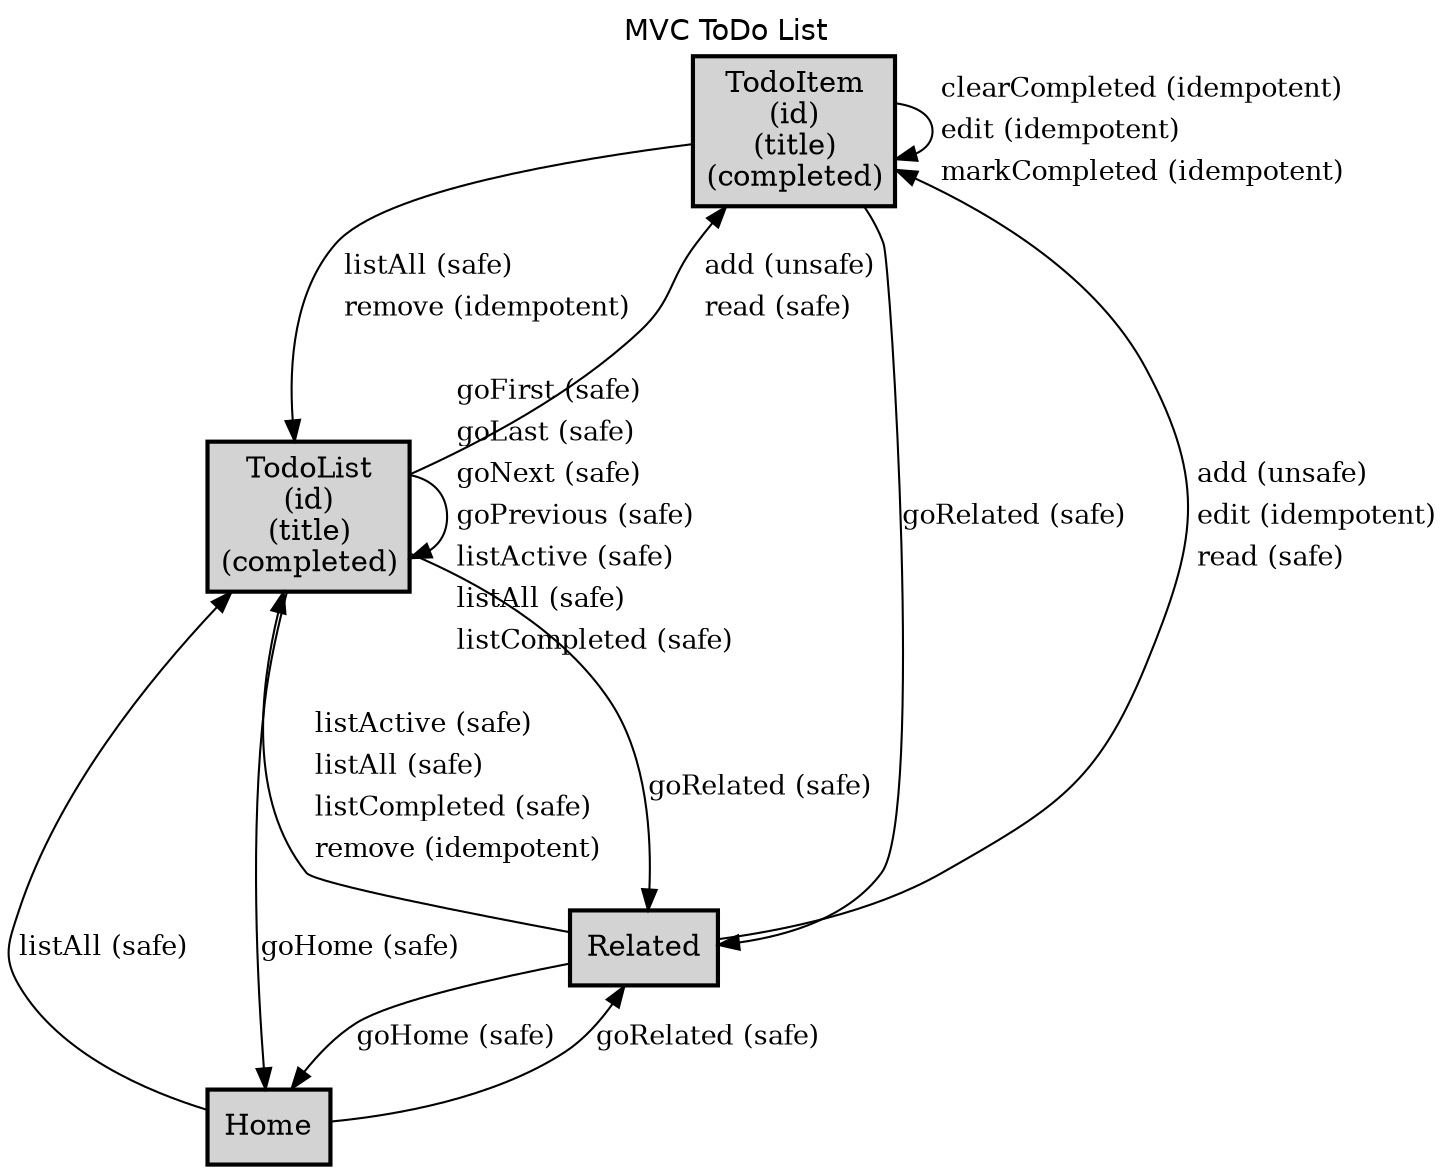 digraph application_state_diagram {
  graph [
    labelloc="t";
    fontname="Helvetica"
    label="MVC ToDo List";
    URL="index.html" target="_parent"
  ];
  node [shape = box, style = "bold,filled" fillcolor="lightgray"];

    TodoItem [margin=0.02, label=<<table cellspacing="0" cellpadding="5" border="0"><tr><td>TodoItem<br />(id)<br />(title)<br />(completed)<br /></td></tr></table>>,shape=box URL="docs/semantic.TodoItem.html" target="_parent"]
    TodoList [margin=0.02, label=<<table cellspacing="0" cellpadding="5" border="0"><tr><td>TodoList<br />(id)<br />(title)<br />(completed)<br /></td></tr></table>>,shape=box URL="docs/semantic.TodoList.html" target="_parent"]

    Home -> Related [label = <goRelated (safe)> URL="docs/safe.goRelated.html" target="_parent" fontsize=13];
    Home -> TodoList [label = <listAll (safe)> URL="docs/safe.listAll.html" target="_parent" fontsize=13];
    Related -> Home [label = <goHome (safe)> URL="docs/safe.goHome.html" target="_parent" fontsize=13];
    Related -> TodoItem [label=<<table border="0"><tr><td align="left" href="docs/unsafe.add.html">add (unsafe)</td></tr><tr><td align="left" href="docs/idempotent.edit.html">edit (idempotent)</td></tr><tr><td align="left" href="docs/safe.read.html">read (safe)</td></tr></table>> fontsize=13];
    Related -> TodoList [label=<<table border="0"><tr><td align="left" href="docs/safe.listActive.html">listActive (safe)</td></tr><tr><td align="left" href="docs/safe.listAll.html">listAll (safe)</td></tr><tr><td align="left" href="docs/safe.listCompleted.html">listCompleted (safe)</td></tr><tr><td align="left" href="docs/idempotent.remove.html">remove (idempotent)</td></tr></table>> fontsize=13];
    TodoItem -> Related [label = <goRelated (safe)> URL="docs/safe.goRelated.html" target="_parent" fontsize=13];
    TodoItem -> TodoItem [label=<<table border="0"><tr><td align="left" href="docs/idempotent.clearCompleted.html">clearCompleted (idempotent)</td></tr><tr><td align="left" href="docs/idempotent.edit.html">edit (idempotent)</td></tr><tr><td align="left" href="docs/idempotent.markCompleted.html">markCompleted (idempotent)</td></tr></table>> fontsize=13];
    TodoItem -> TodoList [label=<<table border="0"><tr><td align="left" href="docs/safe.listAll.html">listAll (safe)</td></tr><tr><td align="left" href="docs/idempotent.remove.html">remove (idempotent)</td></tr></table>> fontsize=13];
    TodoList -> Home [label = <goHome (safe)> URL="docs/safe.goHome.html" target="_parent" fontsize=13];
    TodoList -> Related [label = <goRelated (safe)> URL="docs/safe.goRelated.html" target="_parent" fontsize=13];
    TodoList -> TodoItem [label=<<table border="0"><tr><td align="left" href="docs/unsafe.add.html">add (unsafe)</td></tr><tr><td align="left" href="docs/safe.read.html">read (safe)</td></tr></table>> fontsize=13];
    TodoList -> TodoList [label=<<table border="0"><tr><td align="left" href="docs/safe.goFirst.html">goFirst (safe)</td></tr><tr><td align="left" href="docs/safe.goLast.html">goLast (safe)</td></tr><tr><td align="left" href="docs/safe.goNext.html">goNext (safe)</td></tr><tr><td align="left" href="docs/safe.goPrevious.html">goPrevious (safe)</td></tr><tr><td align="left" href="docs/safe.listActive.html">listActive (safe)</td></tr><tr><td align="left" href="docs/safe.listAll.html">listAll (safe)</td></tr><tr><td align="left" href="docs/safe.listCompleted.html">listCompleted (safe)</td></tr></table>> fontsize=13];

    Home [label = <Home> URL="docs/semantic.Home.html" target="_parent"]
    Related [label = <Related> URL="docs/semantic.Related.html" target="_parent"]

}